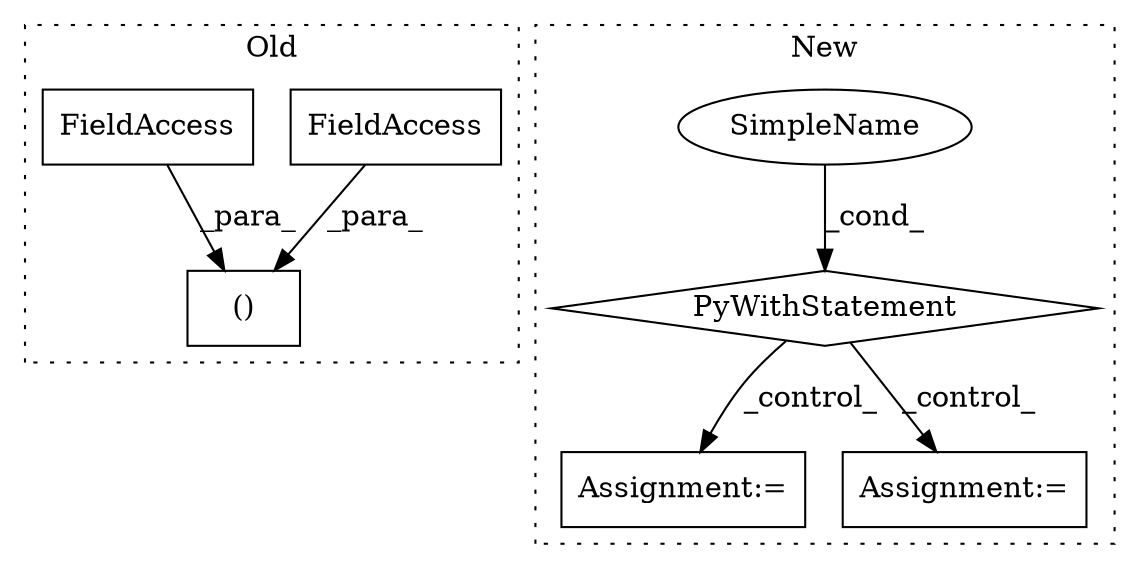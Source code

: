 digraph G {
subgraph cluster0 {
1 [label="()" a="106" s="15558" l="44" shape="box"];
6 [label="FieldAccess" a="22" s="15577" l="6" shape="box"];
7 [label="FieldAccess" a="22" s="15558" l="6" shape="box"];
label = "Old";
style="dotted";
}
subgraph cluster1 {
2 [label="PyWithStatement" a="104" s="10805,10870" l="10,2" shape="diamond"];
3 [label="Assignment:=" a="7" s="10940" l="2" shape="box"];
4 [label="SimpleName" a="42" s="" l="" shape="ellipse"];
5 [label="Assignment:=" a="7" s="11488" l="1" shape="box"];
label = "New";
style="dotted";
}
2 -> 5 [label="_control_"];
2 -> 3 [label="_control_"];
4 -> 2 [label="_cond_"];
6 -> 1 [label="_para_"];
7 -> 1 [label="_para_"];
}